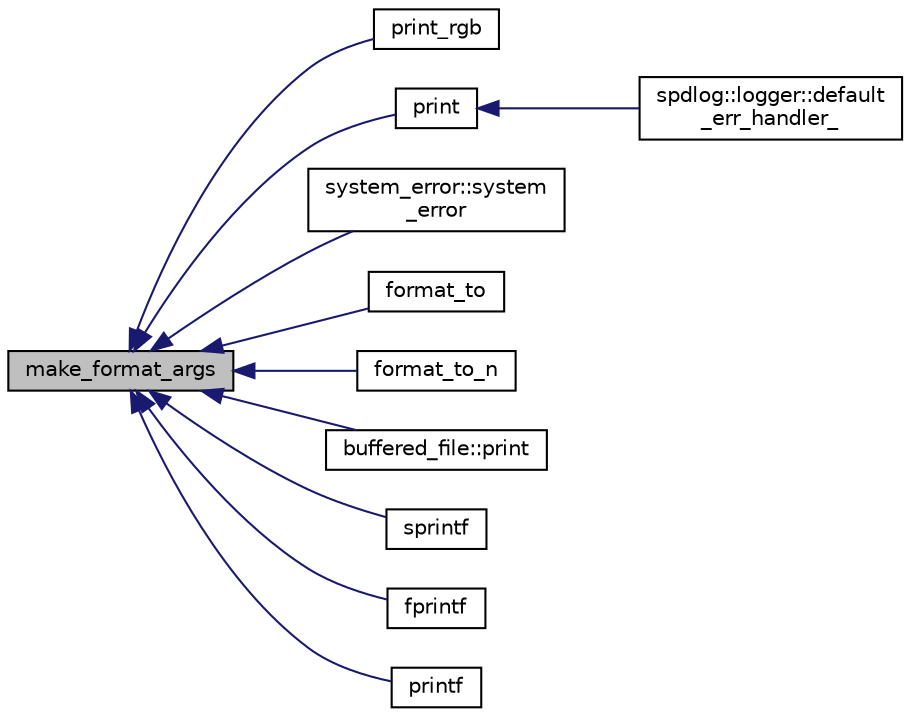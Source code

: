 digraph "make_format_args"
{
  edge [fontname="Helvetica",fontsize="10",labelfontname="Helvetica",labelfontsize="10"];
  node [fontname="Helvetica",fontsize="10",shape=record];
  rankdir="LR";
  Node1 [label="make_format_args",height=0.2,width=0.4,color="black", fillcolor="grey75", style="filled" fontcolor="black"];
  Node1 -> Node2 [dir="back",color="midnightblue",fontsize="10",style="solid",fontname="Helvetica"];
  Node2 [label="print_rgb",height=0.2,width=0.4,color="black", fillcolor="white", style="filled",URL="$colors_8h.html#aed43de18b082793631dd19b5f4cc9e23"];
  Node1 -> Node3 [dir="back",color="midnightblue",fontsize="10",style="solid",fontname="Helvetica"];
  Node3 [label="print",height=0.2,width=0.4,color="black", fillcolor="white", style="filled",URL="$colors_8h.html#a832eea73ba20c84fdaf3ea607fefd46a"];
  Node3 -> Node4 [dir="back",color="midnightblue",fontsize="10",style="solid",fontname="Helvetica"];
  Node4 [label="spdlog::logger::default\l_err_handler_",height=0.2,width=0.4,color="black", fillcolor="white", style="filled",URL="$classspdlog_1_1logger.html#a3432e21bdc19d74024b57cc3f26a8471"];
  Node1 -> Node5 [dir="back",color="midnightblue",fontsize="10",style="solid",fontname="Helvetica"];
  Node5 [label="system_error::system\l_error",height=0.2,width=0.4,color="black", fillcolor="white", style="filled",URL="$classsystem__error.html#a5adc868cf37462254fb2ab9f44120d14"];
  Node1 -> Node6 [dir="back",color="midnightblue",fontsize="10",style="solid",fontname="Helvetica"];
  Node6 [label="format_to",height=0.2,width=0.4,color="black", fillcolor="white", style="filled",URL="$format_8h.html#a6fd3392079f1b2c0ef982abffad92361"];
  Node1 -> Node7 [dir="back",color="midnightblue",fontsize="10",style="solid",fontname="Helvetica"];
  Node7 [label="format_to_n",height=0.2,width=0.4,color="black", fillcolor="white", style="filled",URL="$format_8h.html#acb83dfd7d695785eea35f50c49dfd0fd"];
  Node1 -> Node8 [dir="back",color="midnightblue",fontsize="10",style="solid",fontname="Helvetica"];
  Node8 [label="buffered_file::print",height=0.2,width=0.4,color="black", fillcolor="white", style="filled",URL="$classbuffered__file.html#ac10f5f8199f285f58e1ba154c33b755d"];
  Node1 -> Node9 [dir="back",color="midnightblue",fontsize="10",style="solid",fontname="Helvetica"];
  Node9 [label="sprintf",height=0.2,width=0.4,color="black", fillcolor="white", style="filled",URL="$printf_8h.html#a82204d6b09f5bc154c96354f33aab9b7"];
  Node1 -> Node10 [dir="back",color="midnightblue",fontsize="10",style="solid",fontname="Helvetica"];
  Node10 [label="fprintf",height=0.2,width=0.4,color="black", fillcolor="white", style="filled",URL="$printf_8h.html#a175a43bfaade7d2e8265d0ab0af044fd"];
  Node1 -> Node11 [dir="back",color="midnightblue",fontsize="10",style="solid",fontname="Helvetica"];
  Node11 [label="printf",height=0.2,width=0.4,color="black", fillcolor="white", style="filled",URL="$printf_8h.html#affe7f5a02ed2bb3874861abbb3b6c61d"];
}

